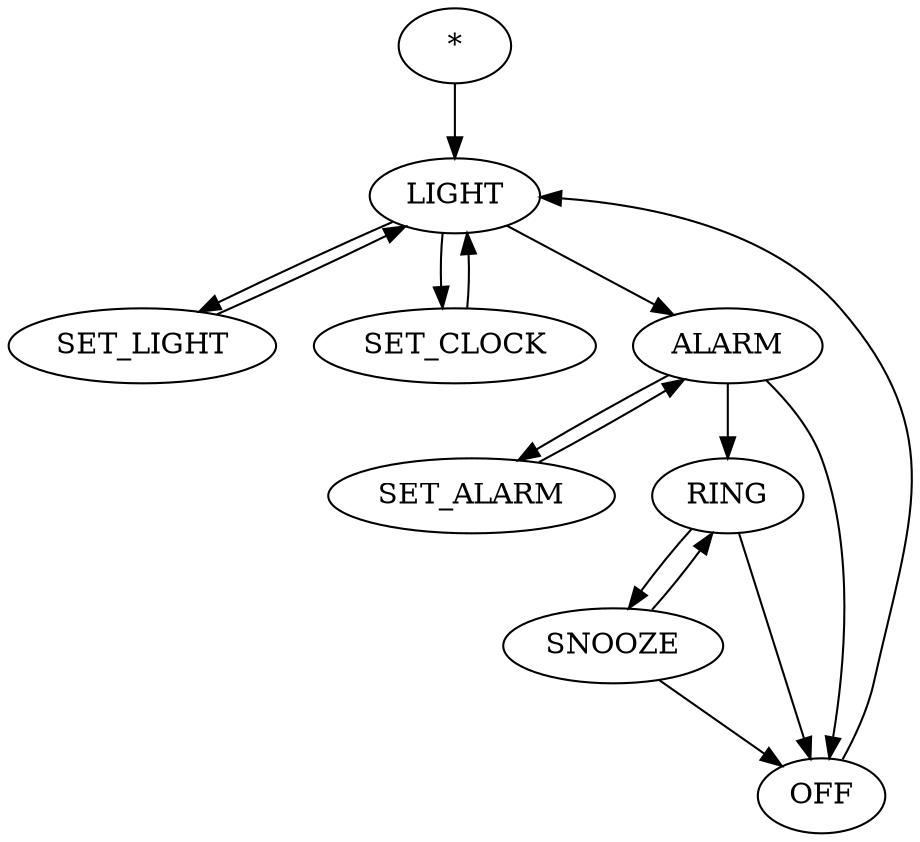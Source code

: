 digraph wecker {
  INIT [label="*"];
  INIT -> LIGHT;
  LIGHT -> SET_LIGHT;
  LIGHT -> SET_CLOCK;
  LIGHT -> ALARM;
  ALARM -> SET_ALARM;
  ALARM -> RING;
  RING -> SNOOZE;
  RING -> OFF;
  SNOOZE -> RING;
  SNOOZE -> OFF;
  ALARM -> OFF;
  OFF -> LIGHT;
  SET_ALARM -> ALARM;
  SET_CLOCK -> LIGHT;
  SET_LIGHT -> LIGHT;
}
